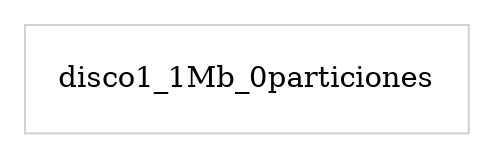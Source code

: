 digraph G {node[shape=box, style=filled, color=Gray95]; edge[color=blue]; rankdir=LR
subgraph cluster0 {color=lightgrey;  node [color=white]; 
disco1_1Mb_0particiones;}

}